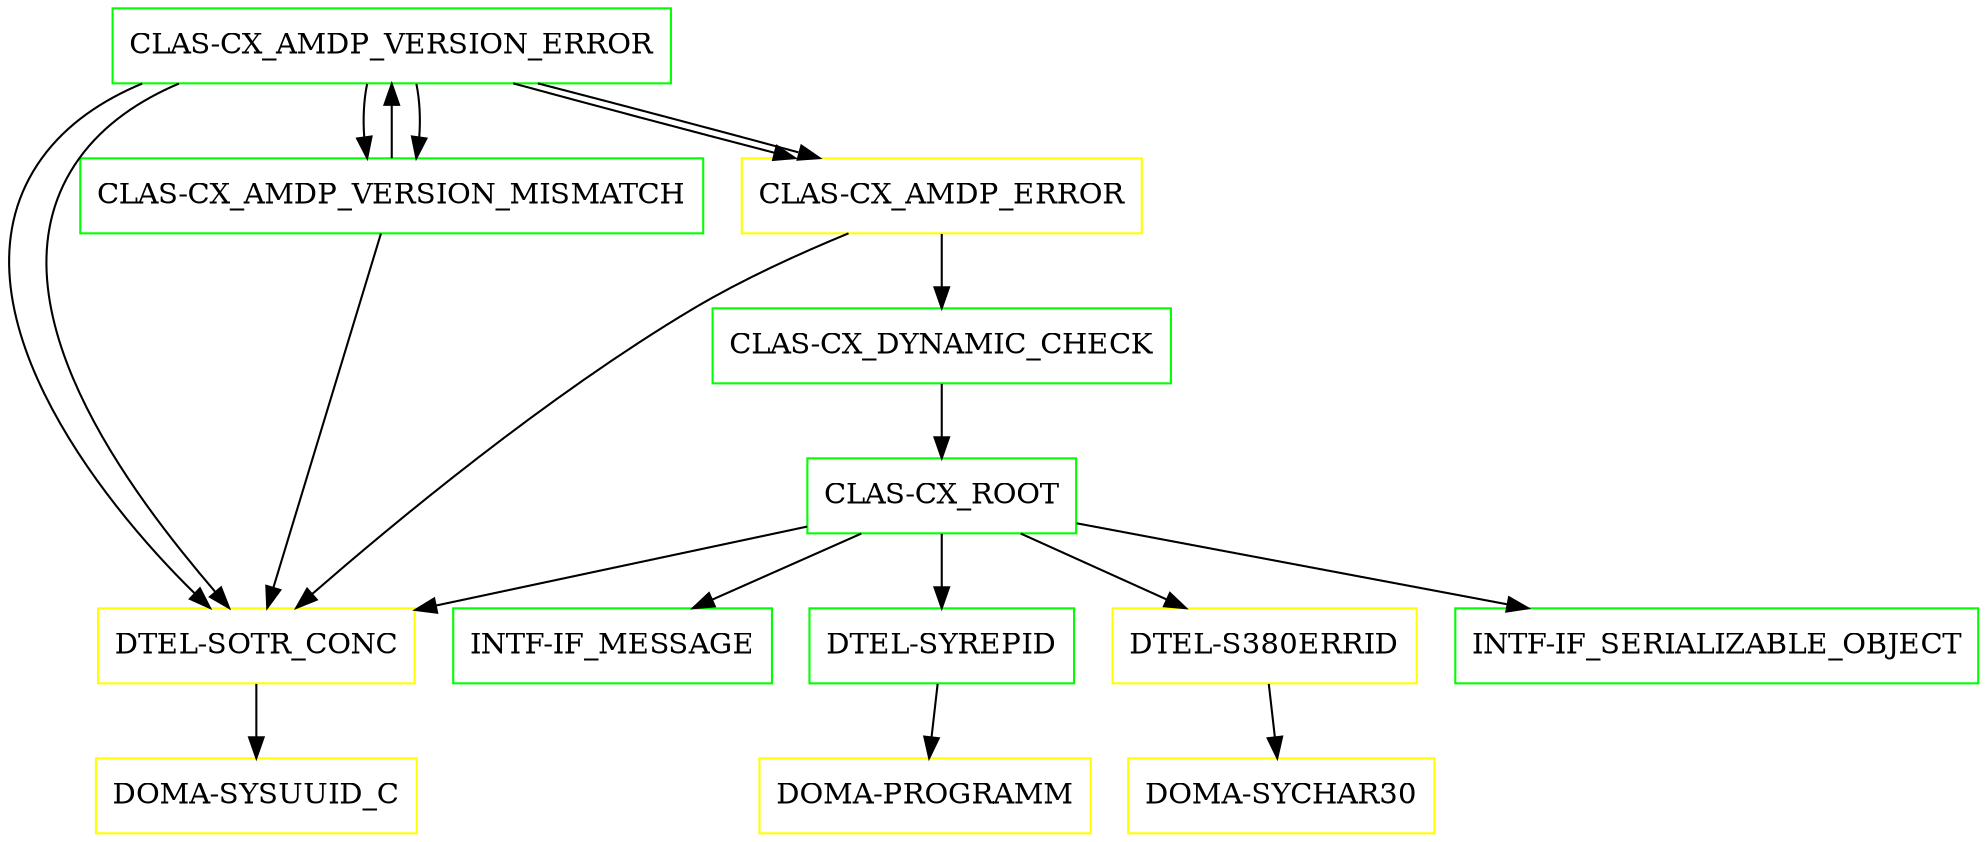 digraph G {
  "CLAS-CX_AMDP_VERSION_ERROR" [shape=box,color=green];
  "CLAS-CX_AMDP_VERSION_MISMATCH" [shape=box,color=green,URL="./CLAS_CX_AMDP_VERSION_MISMATCH.html"];
  "CLAS-CX_AMDP_VERSION_ERROR" [shape=box,color=green,URL="./CLAS_CX_AMDP_VERSION_ERROR.html"];
  "CLAS-CX_AMDP_ERROR" [shape=box,color=yellow,URL="./CLAS_CX_AMDP_ERROR.html"];
  "CLAS-CX_DYNAMIC_CHECK" [shape=box,color=green,URL="./CLAS_CX_DYNAMIC_CHECK.html"];
  "CLAS-CX_ROOT" [shape=box,color=green,URL="./CLAS_CX_ROOT.html"];
  "INTF-IF_SERIALIZABLE_OBJECT" [shape=box,color=green,URL="./INTF_IF_SERIALIZABLE_OBJECT.html"];
  "INTF-IF_MESSAGE" [shape=box,color=green,URL="./INTF_IF_MESSAGE.html"];
  "DTEL-SYREPID" [shape=box,color=green,URL="./DTEL_SYREPID.html"];
  "DOMA-PROGRAMM" [shape=box,color=yellow,URL="./DOMA_PROGRAMM.html"];
  "DTEL-S380ERRID" [shape=box,color=yellow,URL="./DTEL_S380ERRID.html"];
  "DOMA-SYCHAR30" [shape=box,color=yellow,URL="./DOMA_SYCHAR30.html"];
  "DTEL-SOTR_CONC" [shape=box,color=yellow,URL="./DTEL_SOTR_CONC.html"];
  "DOMA-SYSUUID_C" [shape=box,color=yellow,URL="./DOMA_SYSUUID_C.html"];
  "CLAS-CX_AMDP_VERSION_ERROR" -> "DTEL-SOTR_CONC";
  "CLAS-CX_AMDP_VERSION_ERROR" -> "CLAS-CX_AMDP_ERROR";
  "CLAS-CX_AMDP_VERSION_ERROR" -> "CLAS-CX_AMDP_VERSION_MISMATCH";
  "CLAS-CX_AMDP_VERSION_MISMATCH" -> "DTEL-SOTR_CONC";
  "CLAS-CX_AMDP_VERSION_MISMATCH" -> "CLAS-CX_AMDP_VERSION_ERROR";
  "CLAS-CX_AMDP_VERSION_ERROR" -> "DTEL-SOTR_CONC";
  "CLAS-CX_AMDP_VERSION_ERROR" -> "CLAS-CX_AMDP_ERROR";
  "CLAS-CX_AMDP_VERSION_ERROR" -> "CLAS-CX_AMDP_VERSION_MISMATCH";
  "CLAS-CX_AMDP_ERROR" -> "DTEL-SOTR_CONC";
  "CLAS-CX_AMDP_ERROR" -> "CLAS-CX_DYNAMIC_CHECK";
  "CLAS-CX_DYNAMIC_CHECK" -> "CLAS-CX_ROOT";
  "CLAS-CX_ROOT" -> "DTEL-SOTR_CONC";
  "CLAS-CX_ROOT" -> "DTEL-S380ERRID";
  "CLAS-CX_ROOT" -> "DTEL-SYREPID";
  "CLAS-CX_ROOT" -> "INTF-IF_MESSAGE";
  "CLAS-CX_ROOT" -> "INTF-IF_SERIALIZABLE_OBJECT";
  "DTEL-SYREPID" -> "DOMA-PROGRAMM";
  "DTEL-S380ERRID" -> "DOMA-SYCHAR30";
  "DTEL-SOTR_CONC" -> "DOMA-SYSUUID_C";
}
